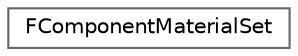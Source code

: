 digraph "Graphical Class Hierarchy"
{
 // INTERACTIVE_SVG=YES
 // LATEX_PDF_SIZE
  bgcolor="transparent";
  edge [fontname=Helvetica,fontsize=10,labelfontname=Helvetica,labelfontsize=10];
  node [fontname=Helvetica,fontsize=10,shape=box,height=0.2,width=0.4];
  rankdir="LR";
  Node0 [id="Node000000",label="FComponentMaterialSet",height=0.2,width=0.4,color="grey40", fillcolor="white", style="filled",URL="$df/d01/structFComponentMaterialSet.html",tooltip="FComponentMaterialSet is the set of materials assigned to a component (ie Material Slots on a StaticM..."];
}
